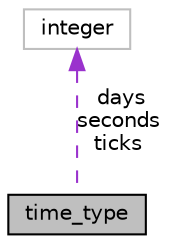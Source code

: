 digraph "time_type"
{
 // INTERACTIVE_SVG=YES
 // LATEX_PDF_SIZE
  edge [fontname="Helvetica",fontsize="10",labelfontname="Helvetica",labelfontsize="10"];
  node [fontname="Helvetica",fontsize="10",shape=record];
  Node1 [label="time_type",height=0.2,width=0.4,color="black", fillcolor="grey75", style="filled", fontcolor="black",tooltip="Type to represent amounts of time. Implemented as seconds and days to allow for larger intervals."];
  Node2 -> Node1 [dir="back",color="darkorchid3",fontsize="10",style="dashed",label=" days\nseconds\nticks" ,fontname="Helvetica"];
  Node2 [label="integer",height=0.2,width=0.4,color="grey75", fillcolor="white", style="filled",tooltip=" "];
}
